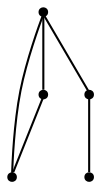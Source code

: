 graph {
  node [shape=point,comment="{\"directed\":false,\"doi\":\"10.1007/978-3-642-36763-2_5\",\"figure\":\"3 (1)\"}"]

  v0 [pos="739.1860648370102,709.2468643902403"]
  v1 [pos="738.8274154618754,928.1911278929878"]
  v2 [pos="689.2709410257718,815.0849023400456"]
  v3 [pos="609.3882664724879,769.4775656342514"]
  v4 [pos="608.8879260988742,884.3340063716969"]

  v2 -- v1 [id="-10",pos="689.2709410257718,815.0849023400456 738.8274154618754,928.1911278929878 738.8274154618754,928.1911278929878 738.8274154618754,928.1911278929878"]
  v0 -- v1 [id="-1",pos="739.1860648370102,709.2468643902403 738.8274154618754,928.1911278929878 738.8274154618754,928.1911278929878 738.8274154618754,928.1911278929878"]
  v3 -- v4 [id="-5",pos="609.3882664724879,769.4775656342514 608.8879260988742,884.3340063716969 608.8879260988742,884.3340063716969 608.8879260988742,884.3340063716969"]
  v0 -- v2 [id="-13",pos="739.1860648370102,709.2468643902403 689.2709410257718,815.0849023400456 689.2709410257718,815.0849023400456 689.2709410257718,815.0849023400456"]
  v0 -- v3 [id="-17",pos="739.1860648370102,709.2468643902403 609.3882664724879,769.4775656342514 609.3882664724879,769.4775656342514 609.3882664724879,769.4775656342514"]
}